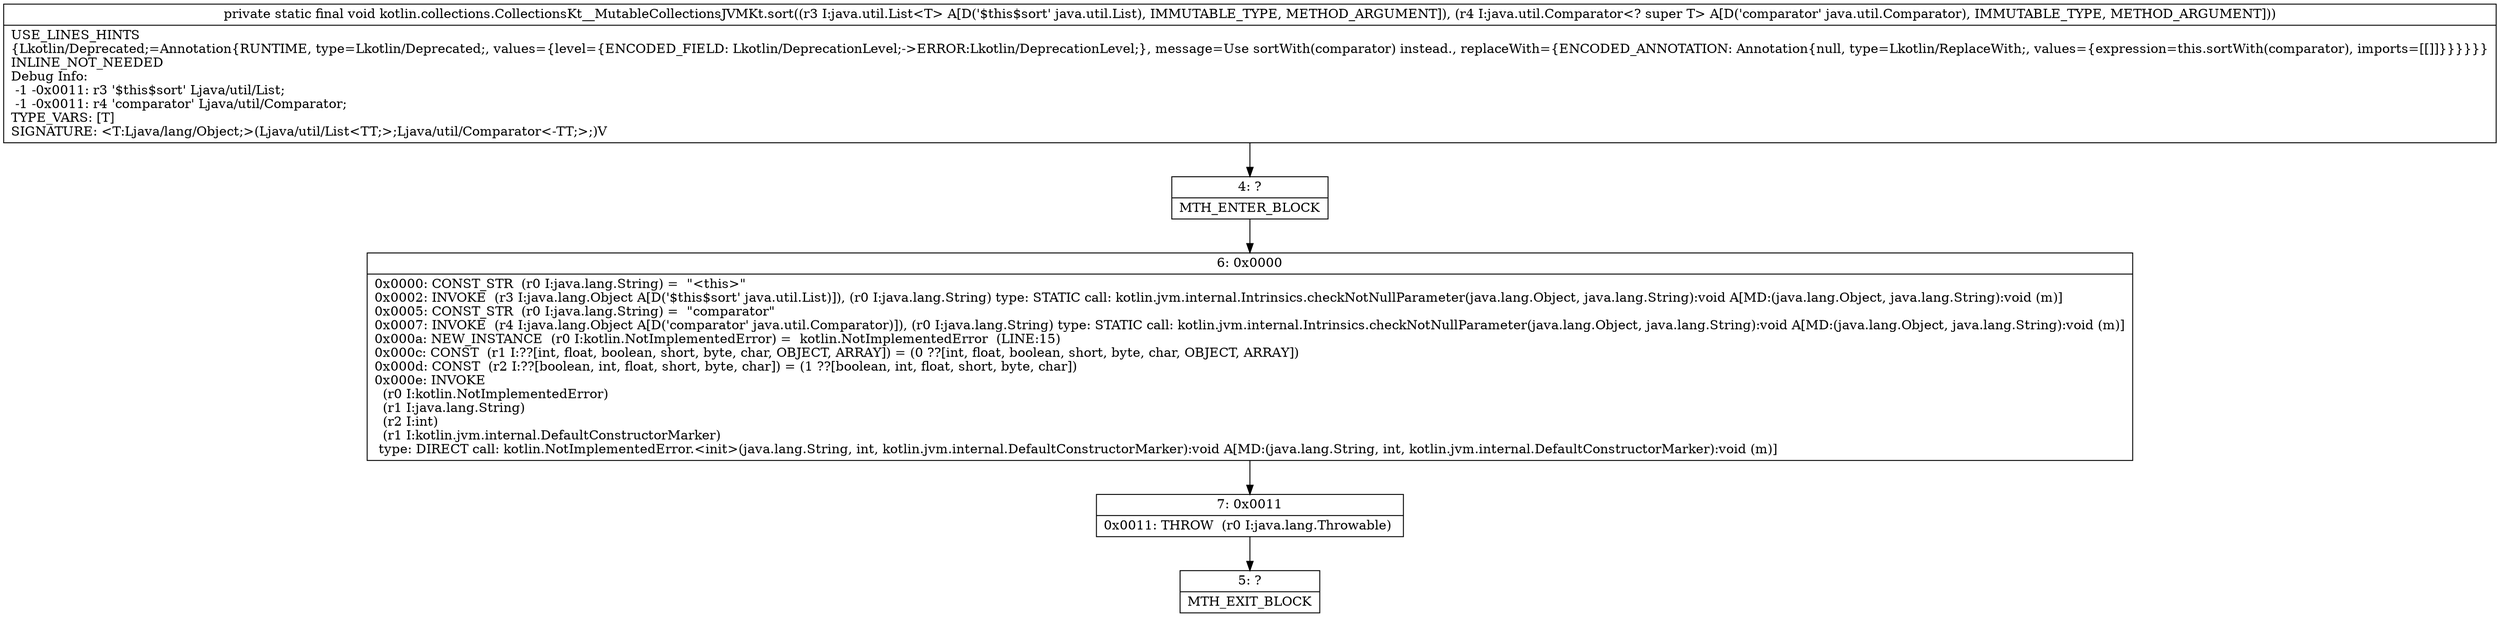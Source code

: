 digraph "CFG forkotlin.collections.CollectionsKt__MutableCollectionsJVMKt.sort(Ljava\/util\/List;Ljava\/util\/Comparator;)V" {
Node_4 [shape=record,label="{4\:\ ?|MTH_ENTER_BLOCK\l}"];
Node_6 [shape=record,label="{6\:\ 0x0000|0x0000: CONST_STR  (r0 I:java.lang.String) =  \"\<this\>\" \l0x0002: INVOKE  (r3 I:java.lang.Object A[D('$this$sort' java.util.List)]), (r0 I:java.lang.String) type: STATIC call: kotlin.jvm.internal.Intrinsics.checkNotNullParameter(java.lang.Object, java.lang.String):void A[MD:(java.lang.Object, java.lang.String):void (m)]\l0x0005: CONST_STR  (r0 I:java.lang.String) =  \"comparator\" \l0x0007: INVOKE  (r4 I:java.lang.Object A[D('comparator' java.util.Comparator)]), (r0 I:java.lang.String) type: STATIC call: kotlin.jvm.internal.Intrinsics.checkNotNullParameter(java.lang.Object, java.lang.String):void A[MD:(java.lang.Object, java.lang.String):void (m)]\l0x000a: NEW_INSTANCE  (r0 I:kotlin.NotImplementedError) =  kotlin.NotImplementedError  (LINE:15)\l0x000c: CONST  (r1 I:??[int, float, boolean, short, byte, char, OBJECT, ARRAY]) = (0 ??[int, float, boolean, short, byte, char, OBJECT, ARRAY]) \l0x000d: CONST  (r2 I:??[boolean, int, float, short, byte, char]) = (1 ??[boolean, int, float, short, byte, char]) \l0x000e: INVOKE  \l  (r0 I:kotlin.NotImplementedError)\l  (r1 I:java.lang.String)\l  (r2 I:int)\l  (r1 I:kotlin.jvm.internal.DefaultConstructorMarker)\l type: DIRECT call: kotlin.NotImplementedError.\<init\>(java.lang.String, int, kotlin.jvm.internal.DefaultConstructorMarker):void A[MD:(java.lang.String, int, kotlin.jvm.internal.DefaultConstructorMarker):void (m)]\l}"];
Node_7 [shape=record,label="{7\:\ 0x0011|0x0011: THROW  (r0 I:java.lang.Throwable) \l}"];
Node_5 [shape=record,label="{5\:\ ?|MTH_EXIT_BLOCK\l}"];
MethodNode[shape=record,label="{private static final void kotlin.collections.CollectionsKt__MutableCollectionsJVMKt.sort((r3 I:java.util.List\<T\> A[D('$this$sort' java.util.List), IMMUTABLE_TYPE, METHOD_ARGUMENT]), (r4 I:java.util.Comparator\<? super T\> A[D('comparator' java.util.Comparator), IMMUTABLE_TYPE, METHOD_ARGUMENT]))  | USE_LINES_HINTS\l\{Lkotlin\/Deprecated;=Annotation\{RUNTIME, type=Lkotlin\/Deprecated;, values=\{level=\{ENCODED_FIELD: Lkotlin\/DeprecationLevel;\-\>ERROR:Lkotlin\/DeprecationLevel;\}, message=Use sortWith(comparator) instead., replaceWith=\{ENCODED_ANNOTATION: Annotation\{null, type=Lkotlin\/ReplaceWith;, values=\{expression=this.sortWith(comparator), imports=[[]]\}\}\}\}\}\}\lINLINE_NOT_NEEDED\lDebug Info:\l  \-1 \-0x0011: r3 '$this$sort' Ljava\/util\/List;\l  \-1 \-0x0011: r4 'comparator' Ljava\/util\/Comparator;\lTYPE_VARS: [T]\lSIGNATURE: \<T:Ljava\/lang\/Object;\>(Ljava\/util\/List\<TT;\>;Ljava\/util\/Comparator\<\-TT;\>;)V\l}"];
MethodNode -> Node_4;Node_4 -> Node_6;
Node_6 -> Node_7;
Node_7 -> Node_5;
}

